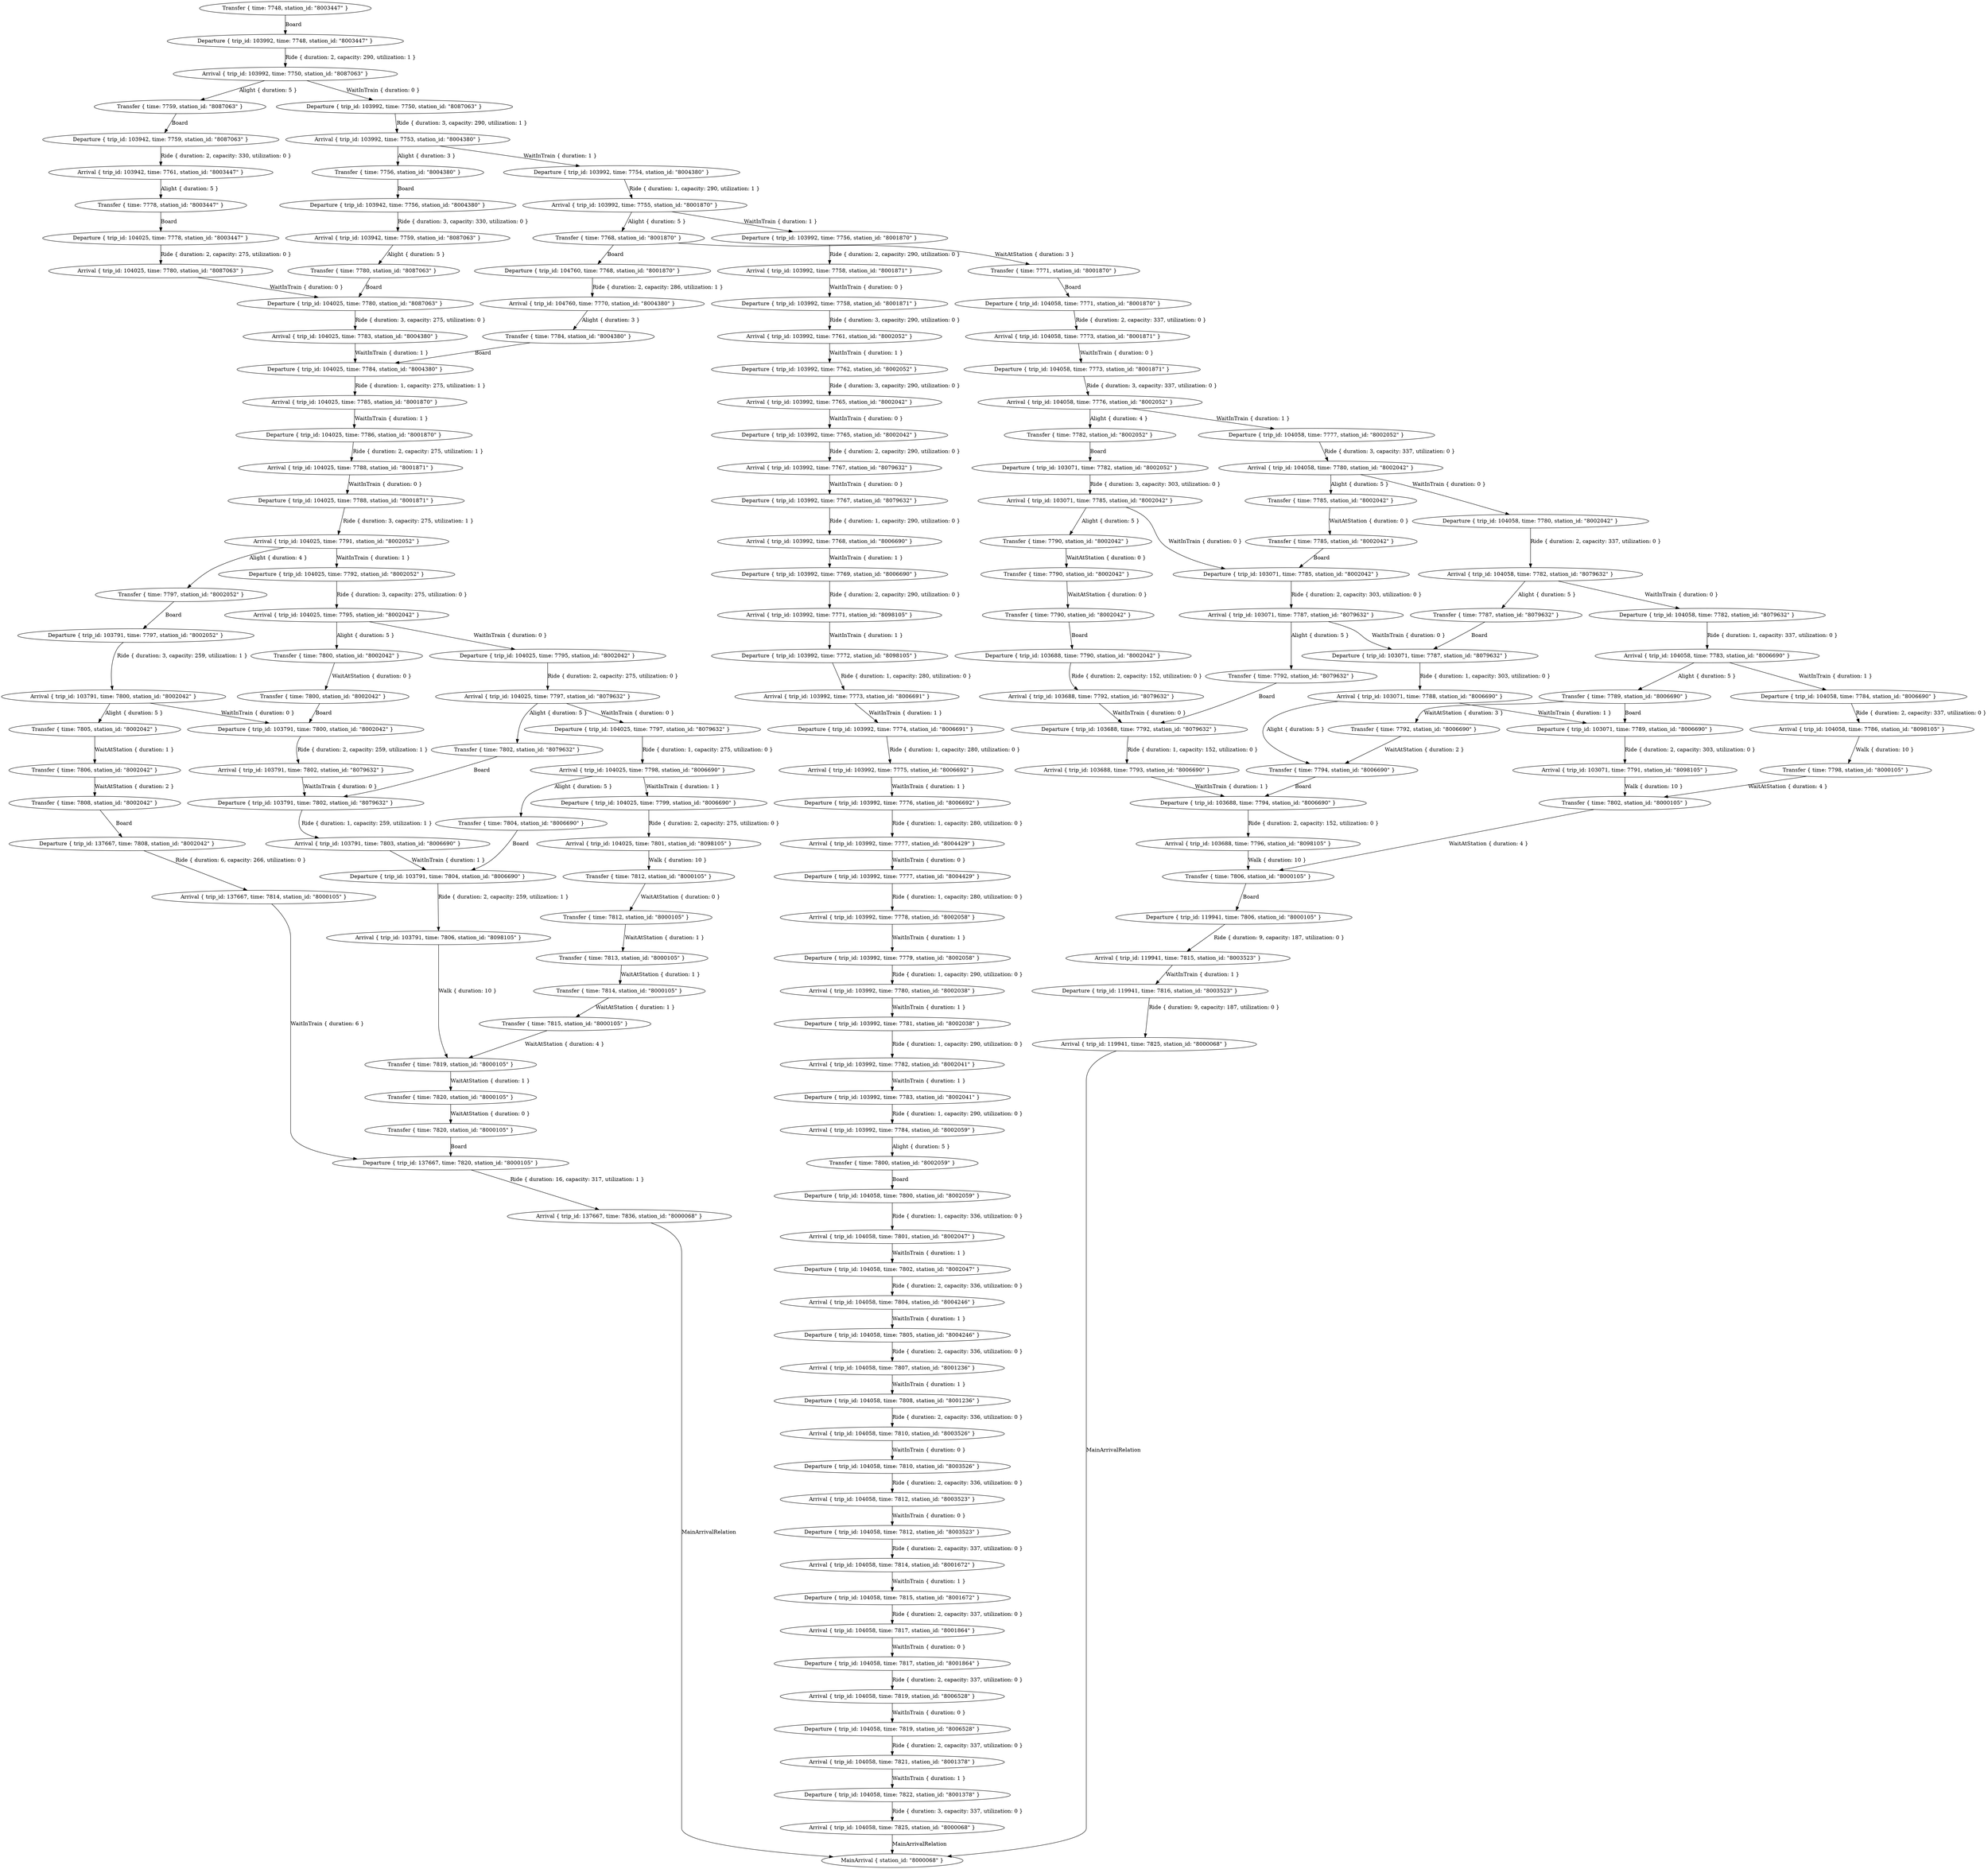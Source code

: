 digraph {
    0 [ label = "Arrival { trip_id: 104025, time: 7798, station_id: \"8006690\" }" ]
    1 [ label = "Departure { trip_id: 104025, time: 7797, station_id: \"8079632\" }" ]
    2 [ label = "Arrival { trip_id: 104025, time: 7797, station_id: \"8079632\" }" ]
    3 [ label = "Departure { trip_id: 104025, time: 7795, station_id: \"8002042\" }" ]
    4 [ label = "Arrival { trip_id: 103992, time: 7758, station_id: \"8001871\" }" ]
    5 [ label = "Departure { trip_id: 103992, time: 7756, station_id: \"8001870\" }" ]
    6 [ label = "Arrival { trip_id: 103071, time: 7791, station_id: \"8098105\" }" ]
    7 [ label = "Departure { trip_id: 103071, time: 7789, station_id: \"8006690\" }" ]
    8 [ label = "Arrival { trip_id: 104058, time: 7810, station_id: \"8003526\" }" ]
    9 [ label = "Departure { trip_id: 104058, time: 7808, station_id: \"8001236\" }" ]
    10 [ label = "Arrival { trip_id: 104058, time: 7786, station_id: \"8098105\" }" ]
    11 [ label = "Departure { trip_id: 104058, time: 7784, station_id: \"8006690\" }" ]
    12 [ label = "Arrival { trip_id: 103992, time: 7768, station_id: \"8006690\" }" ]
    13 [ label = "Departure { trip_id: 103992, time: 7767, station_id: \"8079632\" }" ]
    14 [ label = "Arrival { trip_id: 103688, time: 7796, station_id: \"8098105\" }" ]
    15 [ label = "Departure { trip_id: 103688, time: 7794, station_id: \"8006690\" }" ]
    16 [ label = "Arrival { trip_id: 103942, time: 7761, station_id: \"8003447\" }" ]
    17 [ label = "Departure { trip_id: 103942, time: 7759, station_id: \"8087063\" }" ]
    18 [ label = "Arrival { trip_id: 137667, time: 7836, station_id: \"8000068\" }" ]
    19 [ label = "Departure { trip_id: 137667, time: 7820, station_id: \"8000105\" }" ]
    20 [ label = "Arrival { trip_id: 104058, time: 7825, station_id: \"8000068\" }" ]
    21 [ label = "Departure { trip_id: 104058, time: 7822, station_id: \"8001378\" }" ]
    22 [ label = "Arrival { trip_id: 104058, time: 7819, station_id: \"8006528\" }" ]
    23 [ label = "Departure { trip_id: 104058, time: 7817, station_id: \"8001864\" }" ]
    24 [ label = "Arrival { trip_id: 103992, time: 7755, station_id: \"8001870\" }" ]
    25 [ label = "Departure { trip_id: 103992, time: 7754, station_id: \"8004380\" }" ]
    26 [ label = "Arrival { trip_id: 103992, time: 7753, station_id: \"8004380\" }" ]
    27 [ label = "Departure { trip_id: 103992, time: 7750, station_id: \"8087063\" }" ]
    28 [ label = "Arrival { trip_id: 104025, time: 7783, station_id: \"8004380\" }" ]
    29 [ label = "Departure { trip_id: 104025, time: 7780, station_id: \"8087063\" }" ]
    30 [ label = "Arrival { trip_id: 103992, time: 7750, station_id: \"8087063\" }" ]
    31 [ label = "Departure { trip_id: 103992, time: 7748, station_id: \"8003447\" }" ]
    32 [ label = "Arrival { trip_id: 104058, time: 7814, station_id: \"8001672\" }" ]
    33 [ label = "Departure { trip_id: 104058, time: 7812, station_id: \"8003523\" }" ]
    34 [ label = "Arrival { trip_id: 103791, time: 7806, station_id: \"8098105\" }" ]
    35 [ label = "Departure { trip_id: 103791, time: 7804, station_id: \"8006690\" }" ]
    36 [ label = "Arrival { trip_id: 104058, time: 7780, station_id: \"8002042\" }" ]
    37 [ label = "Departure { trip_id: 104058, time: 7777, station_id: \"8002052\" }" ]
    38 [ label = "Arrival { trip_id: 103992, time: 7784, station_id: \"8002059\" }" ]
    39 [ label = "Departure { trip_id: 103992, time: 7783, station_id: \"8002041\" }" ]
    40 [ label = "Arrival { trip_id: 103791, time: 7803, station_id: \"8006690\" }" ]
    41 [ label = "Departure { trip_id: 103791, time: 7802, station_id: \"8079632\" }" ]
    42 [ label = "Arrival { trip_id: 104058, time: 7782, station_id: \"8079632\" }" ]
    43 [ label = "Departure { trip_id: 104058, time: 7780, station_id: \"8002042\" }" ]
    44 [ label = "Arrival { trip_id: 104058, time: 7821, station_id: \"8001378\" }" ]
    45 [ label = "Departure { trip_id: 104058, time: 7819, station_id: \"8006528\" }" ]
    46 [ label = "Arrival { trip_id: 104760, time: 7770, station_id: \"8004380\" }" ]
    47 [ label = "Departure { trip_id: 104760, time: 7768, station_id: \"8001870\" }" ]
    48 [ label = "Arrival { trip_id: 103688, time: 7792, station_id: \"8079632\" }" ]
    49 [ label = "Departure { trip_id: 103688, time: 7790, station_id: \"8002042\" }" ]
    50 [ label = "Arrival { trip_id: 137667, time: 7814, station_id: \"8000105\" }" ]
    51 [ label = "Departure { trip_id: 137667, time: 7808, station_id: \"8002042\" }" ]
    52 [ label = "Arrival { trip_id: 104058, time: 7812, station_id: \"8003523\" }" ]
    53 [ label = "Departure { trip_id: 104058, time: 7810, station_id: \"8003526\" }" ]
    54 [ label = "Arrival { trip_id: 103992, time: 7778, station_id: \"8002058\" }" ]
    55 [ label = "Departure { trip_id: 103992, time: 7777, station_id: \"8004429\" }" ]
    56 [ label = "Arrival { trip_id: 104058, time: 7807, station_id: \"8001236\" }" ]
    57 [ label = "Departure { trip_id: 104058, time: 7805, station_id: \"8004246\" }" ]
    58 [ label = "Arrival { trip_id: 103688, time: 7793, station_id: \"8006690\" }" ]
    59 [ label = "Departure { trip_id: 103688, time: 7792, station_id: \"8079632\" }" ]
    60 [ label = "Arrival { trip_id: 104058, time: 7783, station_id: \"8006690\" }" ]
    61 [ label = "Departure { trip_id: 104058, time: 7782, station_id: \"8079632\" }" ]
    62 [ label = "Arrival { trip_id: 119941, time: 7815, station_id: \"8003523\" }" ]
    63 [ label = "Departure { trip_id: 119941, time: 7806, station_id: \"8000105\" }" ]
    64 [ label = "Arrival { trip_id: 103992, time: 7775, station_id: \"8006692\" }" ]
    65 [ label = "Departure { trip_id: 103992, time: 7774, station_id: \"8006691\" }" ]
    66 [ label = "Arrival { trip_id: 104025, time: 7795, station_id: \"8002042\" }" ]
    67 [ label = "Departure { trip_id: 104025, time: 7792, station_id: \"8002052\" }" ]
    68 [ label = "Arrival { trip_id: 103992, time: 7777, station_id: \"8004429\" }" ]
    69 [ label = "Departure { trip_id: 103992, time: 7776, station_id: \"8006692\" }" ]
    70 [ label = "Arrival { trip_id: 104058, time: 7773, station_id: \"8001871\" }" ]
    71 [ label = "Departure { trip_id: 104058, time: 7771, station_id: \"8001870\" }" ]
    72 [ label = "Arrival { trip_id: 103791, time: 7800, station_id: \"8002042\" }" ]
    73 [ label = "Departure { trip_id: 103791, time: 7797, station_id: \"8002052\" }" ]
    74 [ label = "Arrival { trip_id: 103992, time: 7765, station_id: \"8002042\" }" ]
    75 [ label = "Departure { trip_id: 103992, time: 7762, station_id: \"8002052\" }" ]
    76 [ label = "Arrival { trip_id: 104058, time: 7817, station_id: \"8001864\" }" ]
    77 [ label = "Departure { trip_id: 104058, time: 7815, station_id: \"8001672\" }" ]
    78 [ label = "Arrival { trip_id: 103992, time: 7782, station_id: \"8002041\" }" ]
    79 [ label = "Departure { trip_id: 103992, time: 7781, station_id: \"8002038\" }" ]
    80 [ label = "Arrival { trip_id: 104058, time: 7804, station_id: \"8004246\" }" ]
    81 [ label = "Departure { trip_id: 104058, time: 7802, station_id: \"8002047\" }" ]
    82 [ label = "Arrival { trip_id: 103992, time: 7761, station_id: \"8002052\" }" ]
    83 [ label = "Departure { trip_id: 103992, time: 7758, station_id: \"8001871\" }" ]
    84 [ label = "Arrival { trip_id: 103992, time: 7767, station_id: \"8079632\" }" ]
    85 [ label = "Departure { trip_id: 103992, time: 7765, station_id: \"8002042\" }" ]
    86 [ label = "Arrival { trip_id: 103942, time: 7759, station_id: \"8087063\" }" ]
    87 [ label = "Departure { trip_id: 103942, time: 7756, station_id: \"8004380\" }" ]
    88 [ label = "Arrival { trip_id: 103071, time: 7785, station_id: \"8002042\" }" ]
    89 [ label = "Departure { trip_id: 103071, time: 7782, station_id: \"8002052\" }" ]
    90 [ label = "Arrival { trip_id: 104025, time: 7801, station_id: \"8098105\" }" ]
    91 [ label = "Departure { trip_id: 104025, time: 7799, station_id: \"8006690\" }" ]
    92 [ label = "Arrival { trip_id: 104025, time: 7788, station_id: \"8001871\" }" ]
    93 [ label = "Departure { trip_id: 104025, time: 7786, station_id: \"8001870\" }" ]
    94 [ label = "Arrival { trip_id: 104058, time: 7776, station_id: \"8002052\" }" ]
    95 [ label = "Departure { trip_id: 104058, time: 7773, station_id: \"8001871\" }" ]
    96 [ label = "Arrival { trip_id: 103071, time: 7787, station_id: \"8079632\" }" ]
    97 [ label = "Departure { trip_id: 103071, time: 7785, station_id: \"8002042\" }" ]
    98 [ label = "Arrival { trip_id: 103992, time: 7771, station_id: \"8098105\" }" ]
    99 [ label = "Departure { trip_id: 103992, time: 7769, station_id: \"8006690\" }" ]
    100 [ label = "Arrival { trip_id: 103791, time: 7802, station_id: \"8079632\" }" ]
    101 [ label = "Departure { trip_id: 103791, time: 7800, station_id: \"8002042\" }" ]
    102 [ label = "Arrival { trip_id: 119941, time: 7825, station_id: \"8000068\" }" ]
    103 [ label = "Departure { trip_id: 119941, time: 7816, station_id: \"8003523\" }" ]
    104 [ label = "Arrival { trip_id: 103992, time: 7780, station_id: \"8002038\" }" ]
    105 [ label = "Departure { trip_id: 103992, time: 7779, station_id: \"8002058\" }" ]
    106 [ label = "Arrival { trip_id: 103992, time: 7773, station_id: \"8006691\" }" ]
    107 [ label = "Departure { trip_id: 103992, time: 7772, station_id: \"8098105\" }" ]
    108 [ label = "Arrival { trip_id: 103071, time: 7788, station_id: \"8006690\" }" ]
    109 [ label = "Departure { trip_id: 103071, time: 7787, station_id: \"8079632\" }" ]
    110 [ label = "Arrival { trip_id: 104058, time: 7801, station_id: \"8002047\" }" ]
    111 [ label = "Departure { trip_id: 104058, time: 7800, station_id: \"8002059\" }" ]
    112 [ label = "Arrival { trip_id: 104025, time: 7785, station_id: \"8001870\" }" ]
    113 [ label = "Departure { trip_id: 104025, time: 7784, station_id: \"8004380\" }" ]
    114 [ label = "Arrival { trip_id: 104025, time: 7791, station_id: \"8002052\" }" ]
    115 [ label = "Departure { trip_id: 104025, time: 7788, station_id: \"8001871\" }" ]
    116 [ label = "Arrival { trip_id: 104025, time: 7780, station_id: \"8087063\" }" ]
    117 [ label = "Departure { trip_id: 104025, time: 7778, station_id: \"8003447\" }" ]
    118 [ label = "Transfer { time: 7787, station_id: \"8079632\" }" ]
    119 [ label = "Transfer { time: 7802, station_id: \"8079632\" }" ]
    120 [ label = "Transfer { time: 7792, station_id: \"8079632\" }" ]
    121 [ label = "Transfer { time: 7771, station_id: \"8001870\" }" ]
    122 [ label = "Transfer { time: 7768, station_id: \"8001870\" }" ]
    123 [ label = "Transfer { time: 7813, station_id: \"8000105\" }" ]
    124 [ label = "Transfer { time: 7819, station_id: \"8000105\" }" ]
    125 [ label = "Transfer { time: 7806, station_id: \"8000105\" }" ]
    126 [ label = "Transfer { time: 7814, station_id: \"8000105\" }" ]
    127 [ label = "Transfer { time: 7820, station_id: \"8000105\" }" ]
    128 [ label = "Transfer { time: 7812, station_id: \"8000105\" }" ]
    129 [ label = "Transfer { time: 7802, station_id: \"8000105\" }" ]
    130 [ label = "Transfer { time: 7798, station_id: \"8000105\" }" ]
    131 [ label = "Transfer { time: 7815, station_id: \"8000105\" }" ]
    132 [ label = "Transfer { time: 7820, station_id: \"8000105\" }" ]
    133 [ label = "Transfer { time: 7812, station_id: \"8000105\" }" ]
    134 [ label = "Transfer { time: 7797, station_id: \"8002052\" }" ]
    135 [ label = "Transfer { time: 7782, station_id: \"8002052\" }" ]
    136 [ label = "Transfer { time: 7792, station_id: \"8006690\" }" ]
    137 [ label = "Transfer { time: 7804, station_id: \"8006690\" }" ]
    138 [ label = "Transfer { time: 7789, station_id: \"8006690\" }" ]
    139 [ label = "Transfer { time: 7794, station_id: \"8006690\" }" ]
    140 [ label = "MainArrival { station_id: \"8000068\" }" ]
    141 [ label = "Transfer { time: 7748, station_id: \"8003447\" }" ]
    142 [ label = "Transfer { time: 7778, station_id: \"8003447\" }" ]
    143 [ label = "Transfer { time: 7800, station_id: \"8002059\" }" ]
    144 [ label = "Transfer { time: 7800, station_id: \"8002042\" }" ]
    145 [ label = "Transfer { time: 7790, station_id: \"8002042\" }" ]
    146 [ label = "Transfer { time: 7785, station_id: \"8002042\" }" ]
    147 [ label = "Transfer { time: 7808, station_id: \"8002042\" }" ]
    148 [ label = "Transfer { time: 7800, station_id: \"8002042\" }" ]
    149 [ label = "Transfer { time: 7805, station_id: \"8002042\" }" ]
    150 [ label = "Transfer { time: 7806, station_id: \"8002042\" }" ]
    151 [ label = "Transfer { time: 7790, station_id: \"8002042\" }" ]
    152 [ label = "Transfer { time: 7790, station_id: \"8002042\" }" ]
    153 [ label = "Transfer { time: 7785, station_id: \"8002042\" }" ]
    154 [ label = "Transfer { time: 7759, station_id: \"8087063\" }" ]
    155 [ label = "Transfer { time: 7780, station_id: \"8087063\" }" ]
    156 [ label = "Transfer { time: 7756, station_id: \"8004380\" }" ]
    157 [ label = "Transfer { time: 7784, station_id: \"8004380\" }" ]
    1 -> 0 [ label = "Ride { duration: 1, capacity: 275, utilization: 0 }" ]
    3 -> 2 [ label = "Ride { duration: 2, capacity: 275, utilization: 0 }" ]
    5 -> 4 [ label = "Ride { duration: 2, capacity: 290, utilization: 0 }" ]
    7 -> 6 [ label = "Ride { duration: 2, capacity: 303, utilization: 0 }" ]
    9 -> 8 [ label = "Ride { duration: 2, capacity: 336, utilization: 0 }" ]
    11 -> 10 [ label = "Ride { duration: 2, capacity: 337, utilization: 0 }" ]
    13 -> 12 [ label = "Ride { duration: 1, capacity: 290, utilization: 0 }" ]
    15 -> 14 [ label = "Ride { duration: 2, capacity: 152, utilization: 0 }" ]
    17 -> 16 [ label = "Ride { duration: 2, capacity: 330, utilization: 0 }" ]
    19 -> 18 [ label = "Ride { duration: 16, capacity: 317, utilization: 1 }" ]
    21 -> 20 [ label = "Ride { duration: 3, capacity: 337, utilization: 0 }" ]
    23 -> 22 [ label = "Ride { duration: 2, capacity: 337, utilization: 0 }" ]
    25 -> 24 [ label = "Ride { duration: 1, capacity: 290, utilization: 1 }" ]
    27 -> 26 [ label = "Ride { duration: 3, capacity: 290, utilization: 1 }" ]
    29 -> 28 [ label = "Ride { duration: 3, capacity: 275, utilization: 0 }" ]
    31 -> 30 [ label = "Ride { duration: 2, capacity: 290, utilization: 1 }" ]
    33 -> 32 [ label = "Ride { duration: 2, capacity: 337, utilization: 0 }" ]
    35 -> 34 [ label = "Ride { duration: 2, capacity: 259, utilization: 1 }" ]
    37 -> 36 [ label = "Ride { duration: 3, capacity: 337, utilization: 0 }" ]
    39 -> 38 [ label = "Ride { duration: 1, capacity: 290, utilization: 0 }" ]
    41 -> 40 [ label = "Ride { duration: 1, capacity: 259, utilization: 1 }" ]
    43 -> 42 [ label = "Ride { duration: 2, capacity: 337, utilization: 0 }" ]
    45 -> 44 [ label = "Ride { duration: 2, capacity: 337, utilization: 0 }" ]
    47 -> 46 [ label = "Ride { duration: 2, capacity: 286, utilization: 1 }" ]
    49 -> 48 [ label = "Ride { duration: 2, capacity: 152, utilization: 0 }" ]
    51 -> 50 [ label = "Ride { duration: 6, capacity: 266, utilization: 0 }" ]
    53 -> 52 [ label = "Ride { duration: 2, capacity: 336, utilization: 0 }" ]
    55 -> 54 [ label = "Ride { duration: 1, capacity: 280, utilization: 0 }" ]
    57 -> 56 [ label = "Ride { duration: 2, capacity: 336, utilization: 0 }" ]
    59 -> 58 [ label = "Ride { duration: 1, capacity: 152, utilization: 0 }" ]
    61 -> 60 [ label = "Ride { duration: 1, capacity: 337, utilization: 0 }" ]
    63 -> 62 [ label = "Ride { duration: 9, capacity: 187, utilization: 0 }" ]
    65 -> 64 [ label = "Ride { duration: 1, capacity: 280, utilization: 0 }" ]
    67 -> 66 [ label = "Ride { duration: 3, capacity: 275, utilization: 0 }" ]
    69 -> 68 [ label = "Ride { duration: 1, capacity: 280, utilization: 0 }" ]
    71 -> 70 [ label = "Ride { duration: 2, capacity: 337, utilization: 0 }" ]
    73 -> 72 [ label = "Ride { duration: 3, capacity: 259, utilization: 1 }" ]
    75 -> 74 [ label = "Ride { duration: 3, capacity: 290, utilization: 0 }" ]
    77 -> 76 [ label = "Ride { duration: 2, capacity: 337, utilization: 0 }" ]
    79 -> 78 [ label = "Ride { duration: 1, capacity: 290, utilization: 0 }" ]
    81 -> 80 [ label = "Ride { duration: 2, capacity: 336, utilization: 0 }" ]
    83 -> 82 [ label = "Ride { duration: 3, capacity: 290, utilization: 0 }" ]
    85 -> 84 [ label = "Ride { duration: 2, capacity: 290, utilization: 0 }" ]
    87 -> 86 [ label = "Ride { duration: 3, capacity: 330, utilization: 0 }" ]
    89 -> 88 [ label = "Ride { duration: 3, capacity: 303, utilization: 0 }" ]
    91 -> 90 [ label = "Ride { duration: 2, capacity: 275, utilization: 0 }" ]
    93 -> 92 [ label = "Ride { duration: 2, capacity: 275, utilization: 1 }" ]
    95 -> 94 [ label = "Ride { duration: 3, capacity: 337, utilization: 0 }" ]
    97 -> 96 [ label = "Ride { duration: 2, capacity: 303, utilization: 0 }" ]
    99 -> 98 [ label = "Ride { duration: 2, capacity: 290, utilization: 0 }" ]
    101 -> 100 [ label = "Ride { duration: 2, capacity: 259, utilization: 1 }" ]
    103 -> 102 [ label = "Ride { duration: 9, capacity: 187, utilization: 0 }" ]
    105 -> 104 [ label = "Ride { duration: 1, capacity: 290, utilization: 0 }" ]
    107 -> 106 [ label = "Ride { duration: 1, capacity: 280, utilization: 0 }" ]
    109 -> 108 [ label = "Ride { duration: 1, capacity: 303, utilization: 0 }" ]
    111 -> 110 [ label = "Ride { duration: 1, capacity: 336, utilization: 0 }" ]
    113 -> 112 [ label = "Ride { duration: 1, capacity: 275, utilization: 1 }" ]
    115 -> 114 [ label = "Ride { duration: 3, capacity: 275, utilization: 1 }" ]
    117 -> 116 [ label = "Ride { duration: 2, capacity: 275, utilization: 0 }" ]
    54 -> 105 [ label = "WaitInTrain { duration: 1 }" ]
    64 -> 69 [ label = "WaitInTrain { duration: 1 }" ]
    2 -> 1 [ label = "WaitInTrain { duration: 0 }" ]
    118 -> 109 [ label = "Board" ]
    96 -> 109 [ label = "WaitInTrain { duration: 0 }" ]
    42 -> 61 [ label = "WaitInTrain { duration: 0 }" ]
    84 -> 13 [ label = "WaitInTrain { duration: 0 }" ]
    119 -> 41 [ label = "Board" ]
    100 -> 41 [ label = "WaitInTrain { duration: 0 }" ]
    120 -> 59 [ label = "Board" ]
    48 -> 59 [ label = "WaitInTrain { duration: 0 }" ]
    2 -> 119 [ label = "Alight { duration: 5 }" ]
    42 -> 118 [ label = "Alight { duration: 5 }" ]
    96 -> 120 [ label = "Alight { duration: 5 }" ]
    98 -> 107 [ label = "WaitInTrain { duration: 1 }" ]
    24 -> 5 [ label = "WaitInTrain { duration: 1 }" ]
    121 -> 71 [ label = "Board" ]
    122 -> 47 [ label = "Board" ]
    112 -> 93 [ label = "WaitInTrain { duration: 1 }" ]
    122 -> 121 [ label = "WaitAtStation { duration: 3 }" ]
    24 -> 122 [ label = "Alight { duration: 5 }" ]
    125 -> 63 [ label = "Board" ]
    132 -> 19 [ label = "Board" ]
    50 -> 19 [ label = "WaitInTrain { duration: 6 }" ]
    130 -> 129 [ label = "WaitAtStation { duration: 4 }" ]
    129 -> 125 [ label = "WaitAtStation { duration: 4 }" ]
    128 -> 133 [ label = "WaitAtStation { duration: 0 }" ]
    133 -> 123 [ label = "WaitAtStation { duration: 1 }" ]
    123 -> 126 [ label = "WaitAtStation { duration: 1 }" ]
    126 -> 131 [ label = "WaitAtStation { duration: 1 }" ]
    131 -> 124 [ label = "WaitAtStation { duration: 4 }" ]
    124 -> 127 [ label = "WaitAtStation { duration: 1 }" ]
    127 -> 132 [ label = "WaitAtStation { duration: 0 }" ]
    110 -> 81 [ label = "WaitInTrain { duration: 1 }" ]
    8 -> 53 [ label = "WaitInTrain { duration: 0 }" ]
    104 -> 79 [ label = "WaitInTrain { duration: 1 }" ]
    52 -> 33 [ label = "WaitInTrain { duration: 0 }" ]
    62 -> 103 [ label = "WaitInTrain { duration: 1 }" ]
    80 -> 57 [ label = "WaitInTrain { duration: 1 }" ]
    134 -> 73 [ label = "Board" ]
    82 -> 75 [ label = "WaitInTrain { duration: 1 }" ]
    94 -> 37 [ label = "WaitInTrain { duration: 1 }" ]
    114 -> 67 [ label = "WaitInTrain { duration: 1 }" ]
    135 -> 89 [ label = "Board" ]
    114 -> 134 [ label = "Alight { duration: 4 }" ]
    94 -> 135 [ label = "Alight { duration: 4 }" ]
    106 -> 65 [ label = "WaitInTrain { duration: 1 }" ]
    68 -> 55 [ label = "WaitInTrain { duration: 0 }" ]
    22 -> 45 [ label = "WaitInTrain { duration: 0 }" ]
    0 -> 91 [ label = "WaitInTrain { duration: 1 }" ]
    60 -> 11 [ label = "WaitInTrain { duration: 1 }" ]
    12 -> 99 [ label = "WaitInTrain { duration: 1 }" ]
    137 -> 35 [ label = "Board" ]
    40 -> 35 [ label = "WaitInTrain { duration: 1 }" ]
    138 -> 7 [ label = "Board" ]
    108 -> 7 [ label = "WaitInTrain { duration: 1 }" ]
    139 -> 15 [ label = "Board" ]
    58 -> 15 [ label = "WaitInTrain { duration: 1 }" ]
    138 -> 136 [ label = "WaitAtStation { duration: 3 }" ]
    136 -> 139 [ label = "WaitAtStation { duration: 2 }" ]
    60 -> 138 [ label = "Alight { duration: 5 }" ]
    108 -> 139 [ label = "Alight { duration: 5 }" ]
    0 -> 137 [ label = "Alight { duration: 5 }" ]
    102 -> 140 [ label = "MainArrivalRelation" ]
    20 -> 140 [ label = "MainArrivalRelation" ]
    18 -> 140 [ label = "MainArrivalRelation" ]
    141 -> 31 [ label = "Board" ]
    142 -> 117 [ label = "Board" ]
    16 -> 142 [ label = "Alight { duration: 5 }" ]
    143 -> 111 [ label = "Board" ]
    38 -> 143 [ label = "Alight { duration: 5 }" ]
    74 -> 85 [ label = "WaitInTrain { duration: 0 }" ]
    144 -> 101 [ label = "Board" ]
    72 -> 101 [ label = "WaitInTrain { duration: 0 }" ]
    147 -> 51 [ label = "Board" ]
    66 -> 3 [ label = "WaitInTrain { duration: 0 }" ]
    36 -> 43 [ label = "WaitInTrain { duration: 0 }" ]
    152 -> 49 [ label = "Board" ]
    153 -> 97 [ label = "Board" ]
    88 -> 97 [ label = "WaitInTrain { duration: 0 }" ]
    146 -> 153 [ label = "WaitAtStation { duration: 0 }" ]
    151 -> 145 [ label = "WaitAtStation { duration: 0 }" ]
    145 -> 152 [ label = "WaitAtStation { duration: 0 }" ]
    148 -> 144 [ label = "WaitAtStation { duration: 0 }" ]
    149 -> 150 [ label = "WaitAtStation { duration: 1 }" ]
    150 -> 147 [ label = "WaitAtStation { duration: 2 }" ]
    66 -> 148 [ label = "Alight { duration: 5 }" ]
    36 -> 146 [ label = "Alight { duration: 5 }" ]
    72 -> 149 [ label = "Alight { duration: 5 }" ]
    88 -> 151 [ label = "Alight { duration: 5 }" ]
    44 -> 21 [ label = "WaitInTrain { duration: 1 }" ]
    56 -> 9 [ label = "WaitInTrain { duration: 1 }" ]
    154 -> 17 [ label = "Board" ]
    155 -> 29 [ label = "Board" ]
    116 -> 29 [ label = "WaitInTrain { duration: 0 }" ]
    30 -> 27 [ label = "WaitInTrain { duration: 0 }" ]
    86 -> 155 [ label = "Alight { duration: 5 }" ]
    30 -> 154 [ label = "Alight { duration: 5 }" ]
    32 -> 77 [ label = "WaitInTrain { duration: 1 }" ]
    156 -> 87 [ label = "Board" ]
    26 -> 25 [ label = "WaitInTrain { duration: 1 }" ]
    157 -> 113 [ label = "Board" ]
    28 -> 113 [ label = "WaitInTrain { duration: 1 }" ]
    26 -> 156 [ label = "Alight { duration: 3 }" ]
    46 -> 157 [ label = "Alight { duration: 3 }" ]
    4 -> 83 [ label = "WaitInTrain { duration: 0 }" ]
    70 -> 95 [ label = "WaitInTrain { duration: 0 }" ]
    92 -> 115 [ label = "WaitInTrain { duration: 0 }" ]
    78 -> 39 [ label = "WaitInTrain { duration: 1 }" ]
    76 -> 23 [ label = "WaitInTrain { duration: 0 }" ]
    14 -> 125 [ label = "Walk { duration: 10 }" ]
    90 -> 128 [ label = "Walk { duration: 10 }" ]
    10 -> 130 [ label = "Walk { duration: 10 }" ]
    6 -> 129 [ label = "Walk { duration: 10 }" ]
    34 -> 124 [ label = "Walk { duration: 10 }" ]
}
